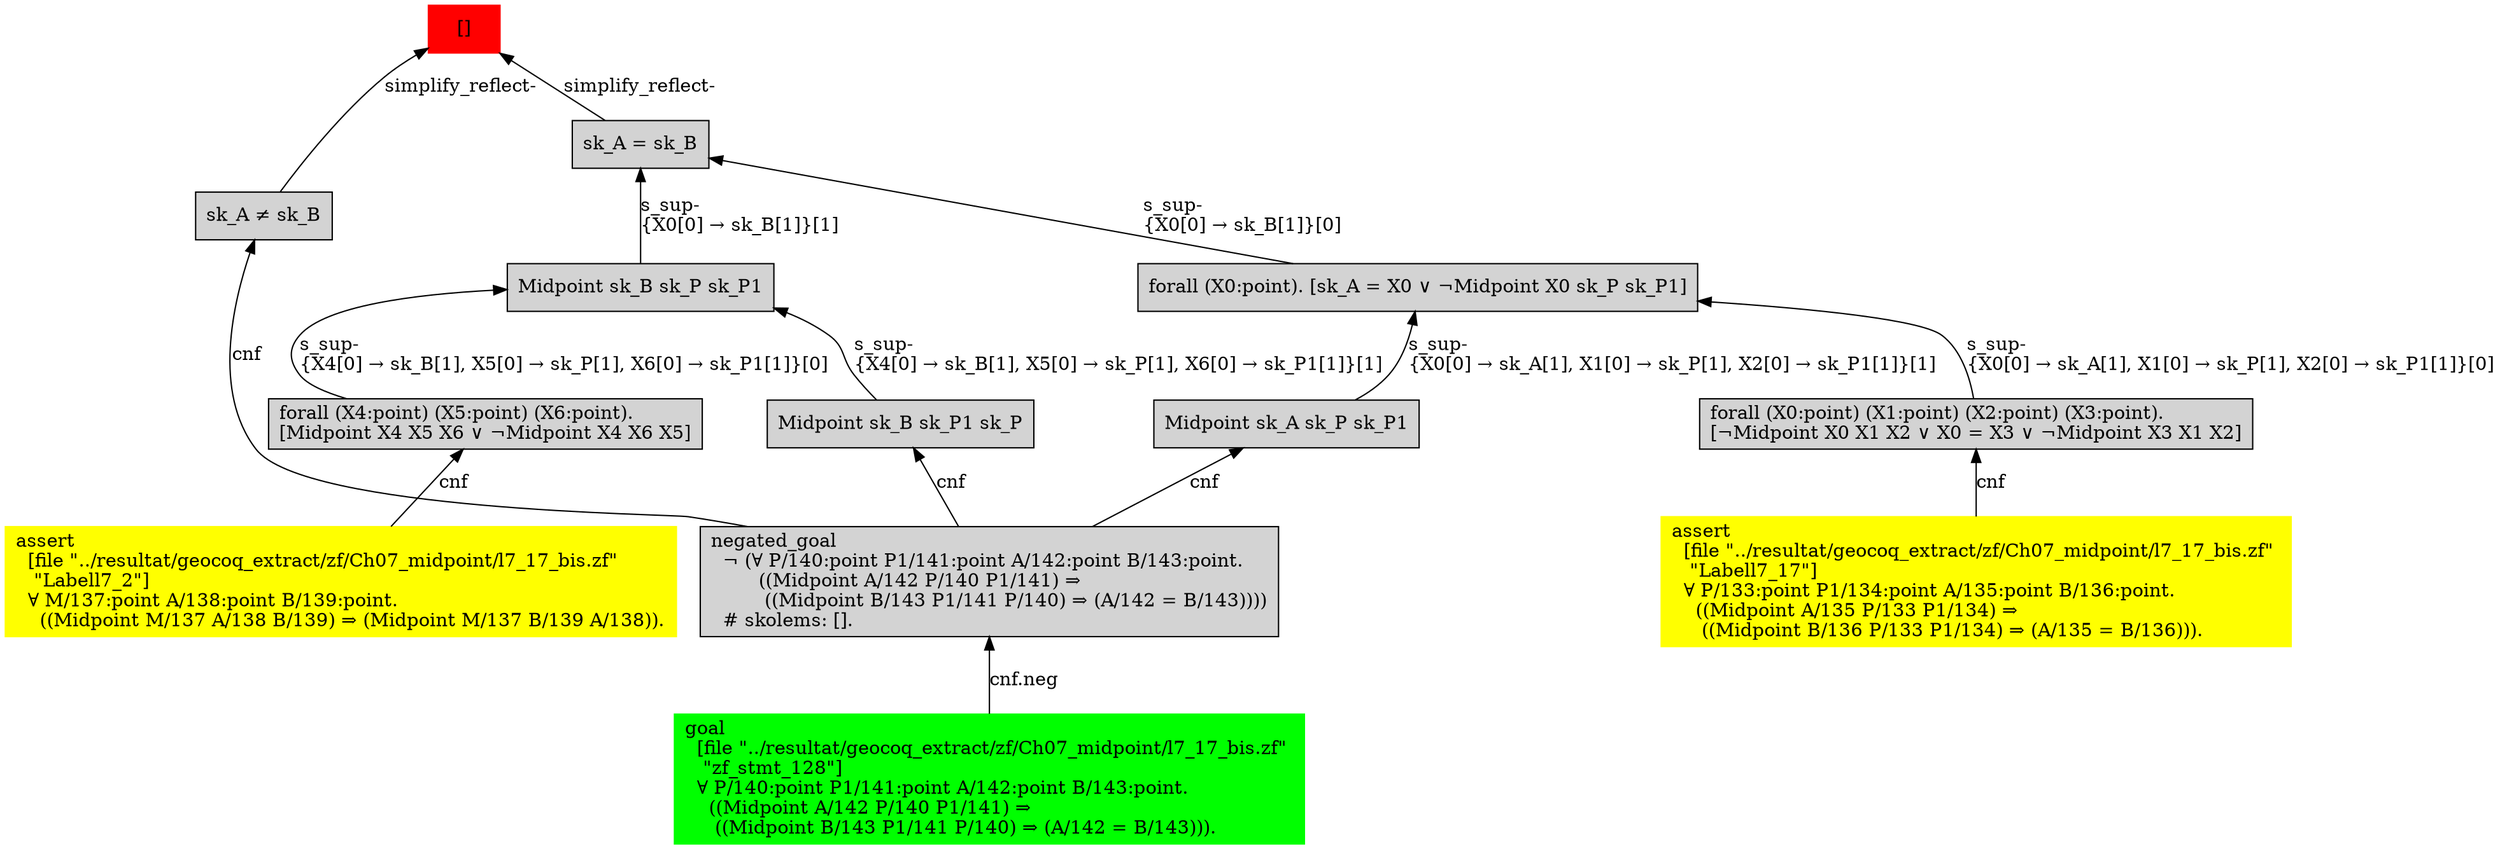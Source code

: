 digraph "unsat_graph" {
  vertex_0 [color=red, label="[]", shape=box, style=filled];
  vertex_0 -> vertex_1 [label="simplify_reflect-", dir="back"];
  vertex_1 [shape=box, label="sk_A ≠ sk_B\l", style=filled];
  vertex_1 -> vertex_2 [label="cnf", dir="back"];
  vertex_2 [shape=box, label="negated_goal\l  ¬ (∀ P/140:point P1/141:point A/142:point B/143:point.\l        ((Midpoint A/142 P/140 P1/141) ⇒\l         ((Midpoint B/143 P1/141 P/140) ⇒ (A/142 = B/143))))\l  # skolems: [].\l", style=filled];
  vertex_2 -> vertex_3 [label="cnf.neg", dir="back"];
  vertex_3 [color=green, shape=box, label="goal\l  [file \"../resultat/geocoq_extract/zf/Ch07_midpoint/l7_17_bis.zf\" \l   \"zf_stmt_128\"]\l  ∀ P/140:point P1/141:point A/142:point B/143:point.\l    ((Midpoint A/142 P/140 P1/141) ⇒\l     ((Midpoint B/143 P1/141 P/140) ⇒ (A/142 = B/143))).\l", style=filled];
  vertex_0 -> vertex_4 [label="simplify_reflect-", dir="back"];
  vertex_4 [shape=box, label="sk_A = sk_B\l", style=filled];
  vertex_4 -> vertex_5 [label="s_sup-\l\{X0[0] → sk_B[1]\}[0]\l", dir="back"];
  vertex_5 [shape=box, label="forall (X0:point). [sk_A = X0 ∨ ¬Midpoint X0 sk_P sk_P1]\l", style=filled];
  vertex_5 -> vertex_6 [label="s_sup-\l\{X0[0] → sk_A[1], X1[0] → sk_P[1], X2[0] → sk_P1[1]\}[0]\l", dir="back"];
  vertex_6 [shape=box, label="forall (X0:point) (X1:point) (X2:point) (X3:point).\l[¬Midpoint X0 X1 X2 ∨ X0 = X3 ∨ ¬Midpoint X3 X1 X2]\l", style=filled];
  vertex_6 -> vertex_7 [label="cnf", dir="back"];
  vertex_7 [color=yellow, shape=box, label="assert\l  [file \"../resultat/geocoq_extract/zf/Ch07_midpoint/l7_17_bis.zf\" \l   \"Labell7_17\"]\l  ∀ P/133:point P1/134:point A/135:point B/136:point.\l    ((Midpoint A/135 P/133 P1/134) ⇒\l     ((Midpoint B/136 P/133 P1/134) ⇒ (A/135 = B/136))).\l", style=filled];
  vertex_5 -> vertex_8 [label="s_sup-\l\{X0[0] → sk_A[1], X1[0] → sk_P[1], X2[0] → sk_P1[1]\}[1]\l", dir="back"];
  vertex_8 [shape=box, label="Midpoint sk_A sk_P sk_P1\l", style=filled];
  vertex_8 -> vertex_2 [label="cnf", dir="back"];
  vertex_4 -> vertex_9 [label="s_sup-\l\{X0[0] → sk_B[1]\}[1]\l", dir="back"];
  vertex_9 [shape=box, label="Midpoint sk_B sk_P sk_P1\l", style=filled];
  vertex_9 -> vertex_10 [label="s_sup-\l\{X4[0] → sk_B[1], X5[0] → sk_P[1], X6[0] → sk_P1[1]\}[0]\l", dir="back"];
  vertex_10 [shape=box, label="forall (X4:point) (X5:point) (X6:point).\l[Midpoint X4 X5 X6 ∨ ¬Midpoint X4 X6 X5]\l", style=filled];
  vertex_10 -> vertex_11 [label="cnf", dir="back"];
  vertex_11 [color=yellow, shape=box, label="assert\l  [file \"../resultat/geocoq_extract/zf/Ch07_midpoint/l7_17_bis.zf\" \l   \"Labell7_2\"]\l  ∀ M/137:point A/138:point B/139:point.\l    ((Midpoint M/137 A/138 B/139) ⇒ (Midpoint M/137 B/139 A/138)).\l", style=filled];
  vertex_9 -> vertex_12 [label="s_sup-\l\{X4[0] → sk_B[1], X5[0] → sk_P[1], X6[0] → sk_P1[1]\}[1]\l", dir="back"];
  vertex_12 [shape=box, label="Midpoint sk_B sk_P1 sk_P\l", style=filled];
  vertex_12 -> vertex_2 [label="cnf", dir="back"];
  }


